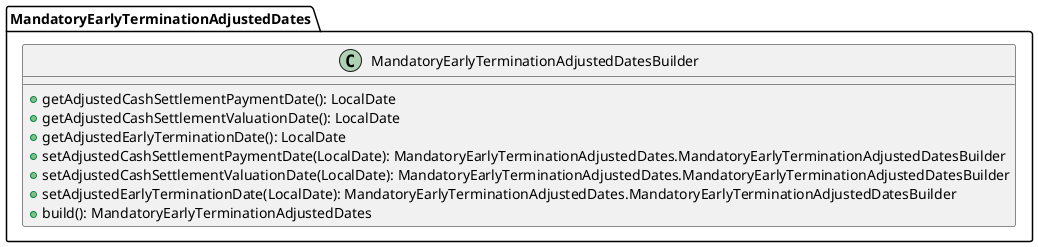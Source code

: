 @startuml

    class MandatoryEarlyTerminationAdjustedDates.MandatoryEarlyTerminationAdjustedDatesBuilder [[MandatoryEarlyTerminationAdjustedDates.MandatoryEarlyTerminationAdjustedDatesBuilder.html]] {
        +getAdjustedCashSettlementPaymentDate(): LocalDate
        +getAdjustedCashSettlementValuationDate(): LocalDate
        +getAdjustedEarlyTerminationDate(): LocalDate
        +setAdjustedCashSettlementPaymentDate(LocalDate): MandatoryEarlyTerminationAdjustedDates.MandatoryEarlyTerminationAdjustedDatesBuilder
        +setAdjustedCashSettlementValuationDate(LocalDate): MandatoryEarlyTerminationAdjustedDates.MandatoryEarlyTerminationAdjustedDatesBuilder
        +setAdjustedEarlyTerminationDate(LocalDate): MandatoryEarlyTerminationAdjustedDates.MandatoryEarlyTerminationAdjustedDatesBuilder
        +build(): MandatoryEarlyTerminationAdjustedDates
    }

@enduml
